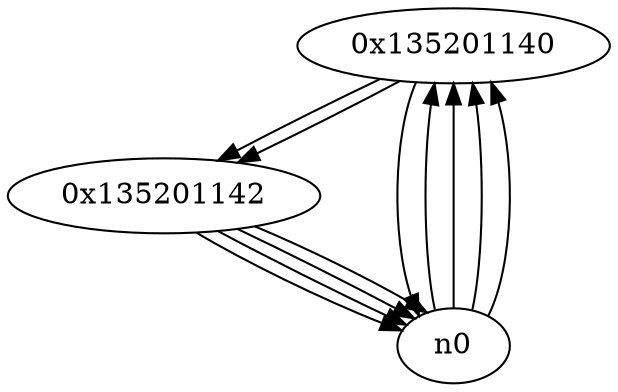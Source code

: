 digraph G{
/* nodes */
  n1 [label="0x135201140"]
  n2 [label="0x135201142"]
/* edges */
n1 -> n2;
n1 -> n0;
n0 -> n1;
n0 -> n1;
n0 -> n1;
n0 -> n1;
n2 -> n0;
n2 -> n0;
n2 -> n0;
n2 -> n0;
n1 -> n2;
}
